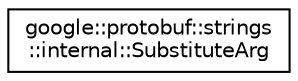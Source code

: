 digraph "类继承关系图"
{
 // LATEX_PDF_SIZE
  edge [fontname="Helvetica",fontsize="10",labelfontname="Helvetica",labelfontsize="10"];
  node [fontname="Helvetica",fontsize="10",shape=record];
  rankdir="LR";
  Node0 [label="google::protobuf::strings\l::internal::SubstituteArg",height=0.2,width=0.4,color="black", fillcolor="white", style="filled",URL="$classgoogle_1_1protobuf_1_1strings_1_1internal_1_1SubstituteArg.html",tooltip=" "];
}
